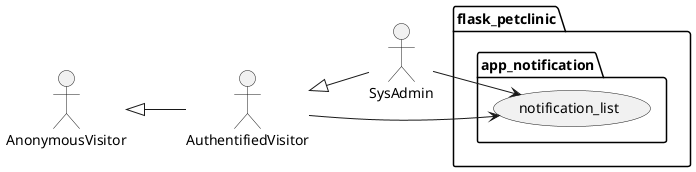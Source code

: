 @startuml
left to right direction

actor AnonymousVisitor as av
actor AuthentifiedVisitor as au
actor SysAdmin as sa

av <|-- au
au <|-- sa

package flask_petclinic {

    package app_notification {
        usecase notification_list as uc1100

        au --> uc1100
        sa --> uc1100
    }
}
@enduml
